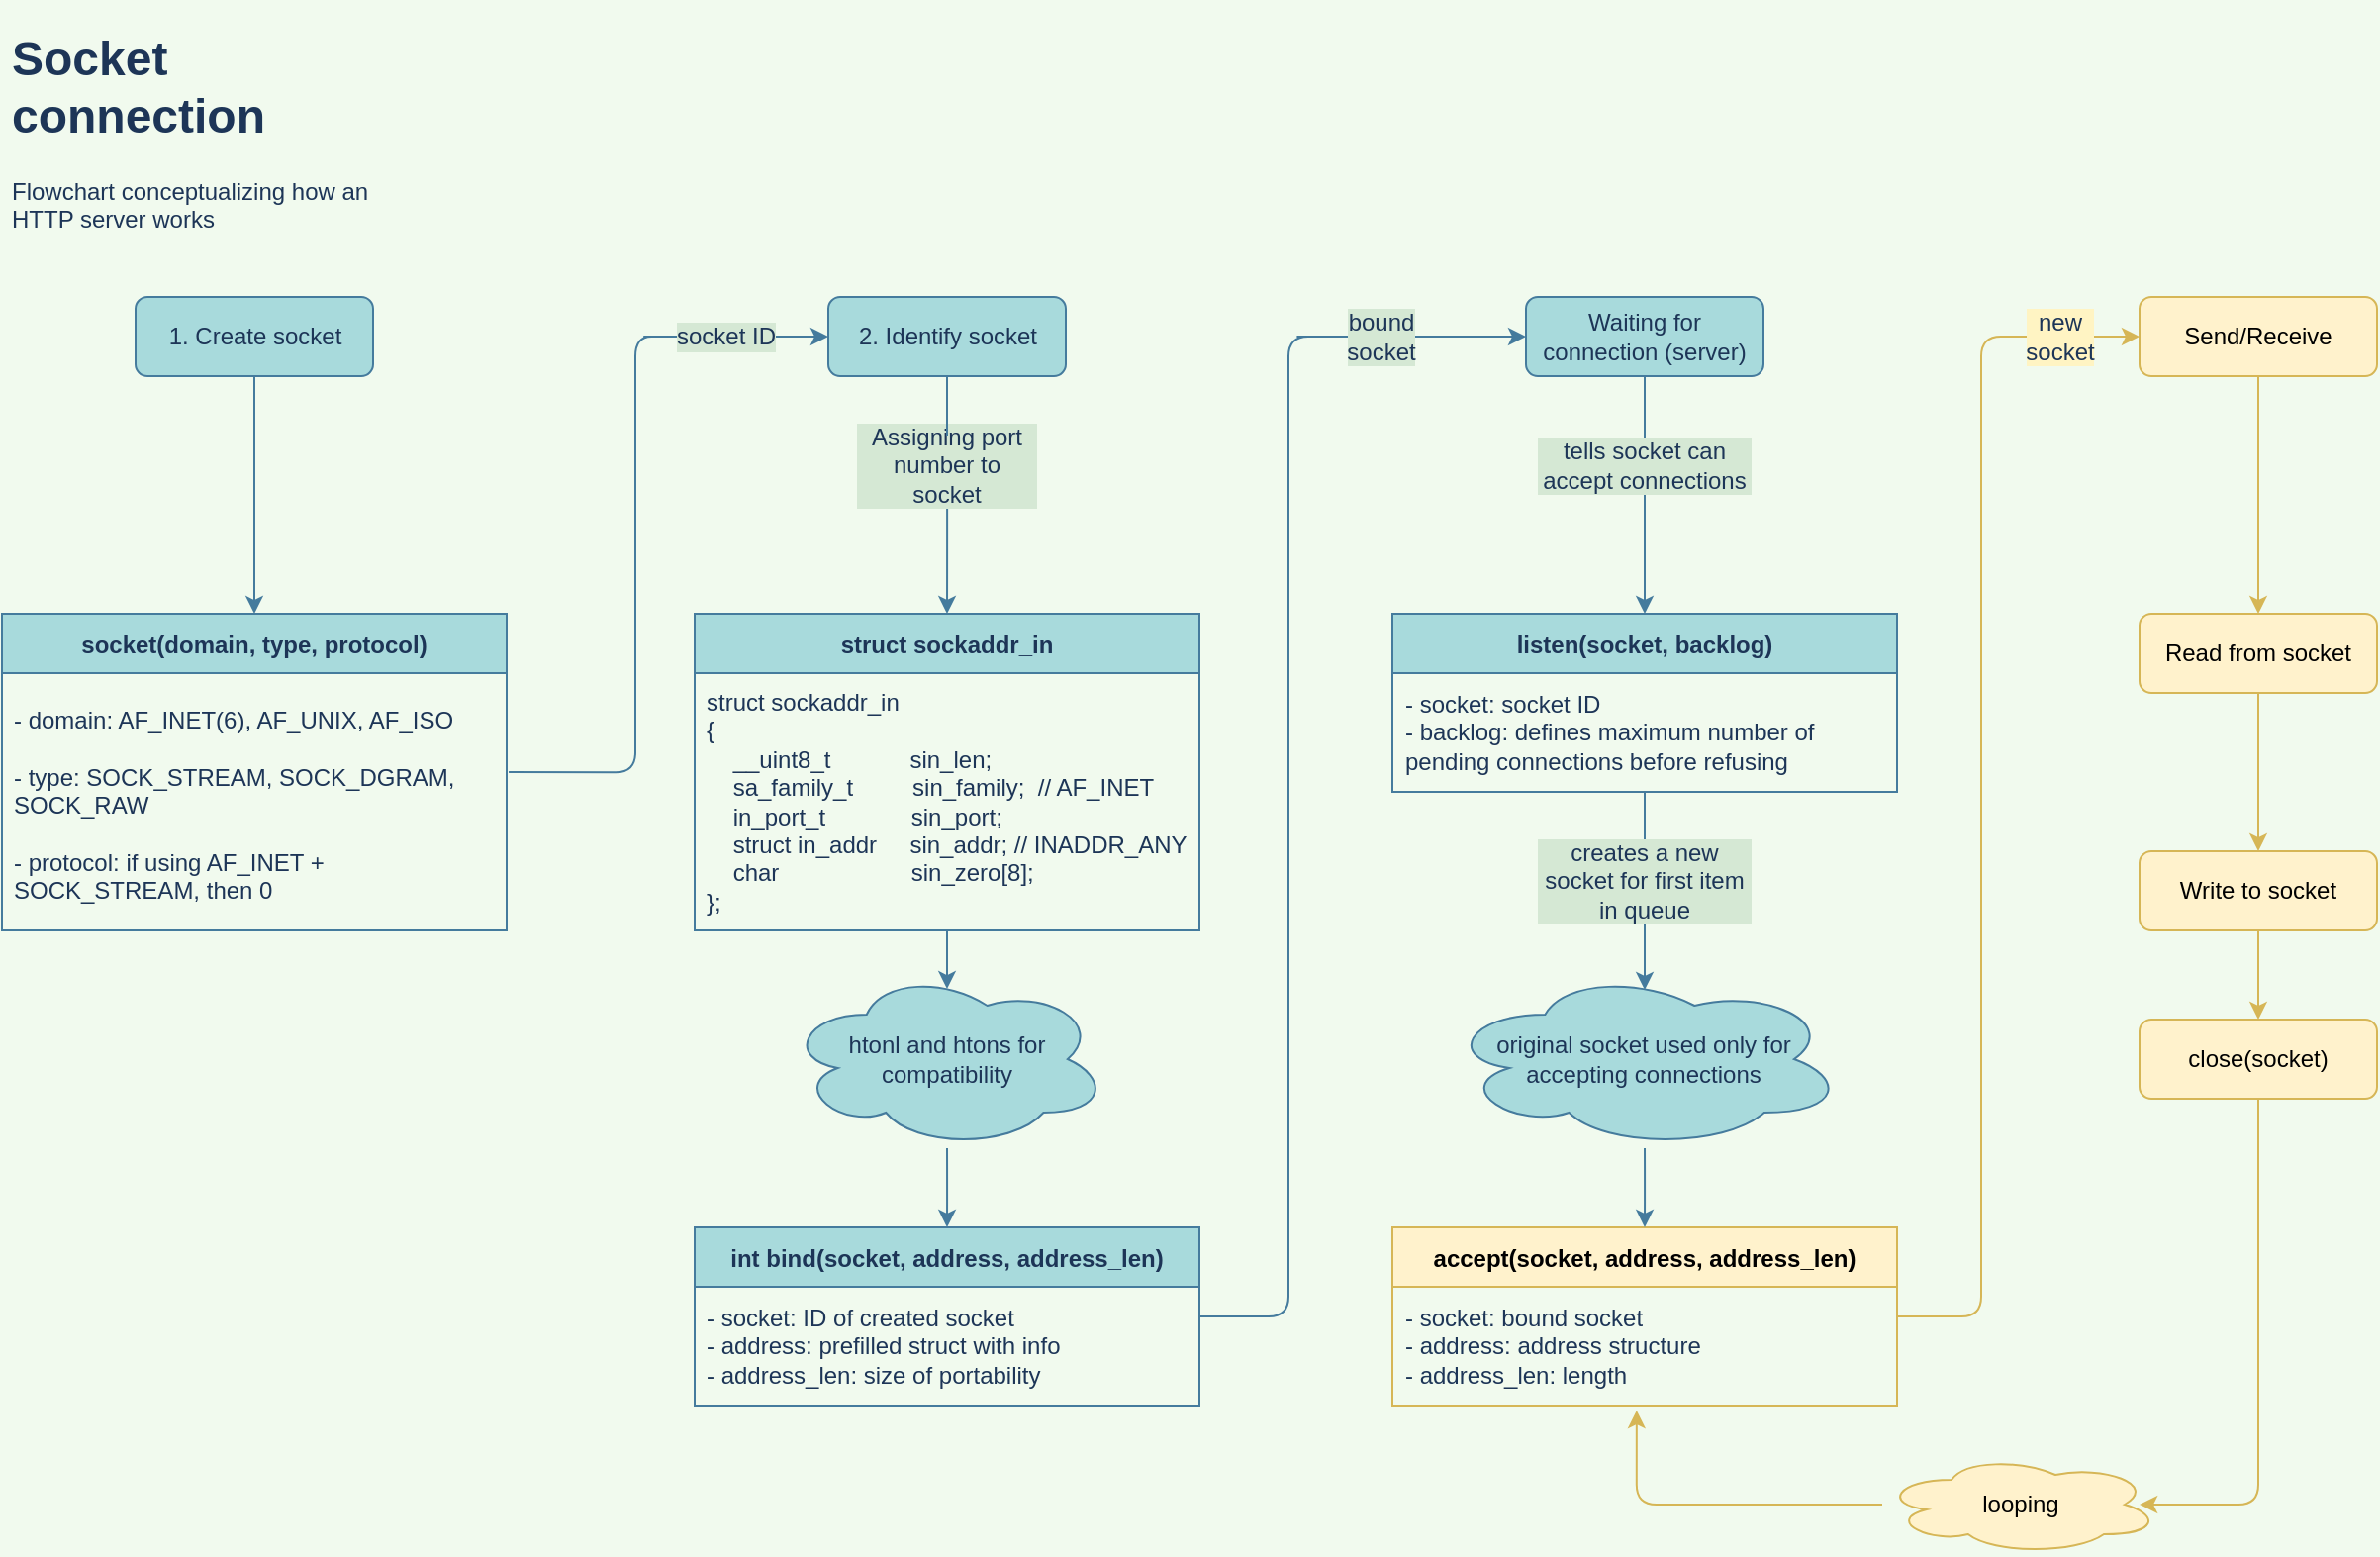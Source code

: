 <mxfile version="20.0.1" type="github">
  <diagram id="C5RBs43oDa-KdzZeNtuy" name="Page-1">
    <mxGraphModel dx="2393" dy="2183" grid="1" gridSize="10" guides="1" tooltips="1" connect="1" arrows="1" fold="1" page="1" pageScale="1" pageWidth="827" pageHeight="1169" background="#F1FAEE" math="0" shadow="0">
      <root>
        <mxCell id="WIyWlLk6GJQsqaUBKTNV-0" />
        <mxCell id="WIyWlLk6GJQsqaUBKTNV-1" parent="WIyWlLk6GJQsqaUBKTNV-0" />
        <mxCell id="5PsMOc1oZoJgJ5Payypp-0" value="&lt;h1&gt;Socket connection&lt;/h1&gt;&lt;p&gt;Flowchart conceptualizing how an HTTP server works&lt;/p&gt;" style="text;html=1;strokeColor=none;fillColor=none;spacing=5;spacingTop=-20;whiteSpace=wrap;overflow=hidden;rounded=0;sketch=0;fontColor=#1D3557;" vertex="1" parent="WIyWlLk6GJQsqaUBKTNV-1">
          <mxGeometry x="-30" y="-140" width="190" height="120" as="geometry" />
        </mxCell>
        <mxCell id="5PsMOc1oZoJgJ5Payypp-17" style="edgeStyle=orthogonalEdgeStyle;curved=0;rounded=1;sketch=0;orthogonalLoop=1;jettySize=auto;html=1;fontColor=#1D3557;strokeColor=#457B9D;fillColor=#A8DADC;" edge="1" parent="WIyWlLk6GJQsqaUBKTNV-1" source="5PsMOc1oZoJgJ5Payypp-1" target="5PsMOc1oZoJgJ5Payypp-13">
          <mxGeometry relative="1" as="geometry" />
        </mxCell>
        <mxCell id="5PsMOc1oZoJgJ5Payypp-1" value="1. Create socket" style="rounded=1;whiteSpace=wrap;html=1;fontSize=12;glass=0;strokeWidth=1;shadow=0;fillColor=#A8DADC;strokeColor=#457B9D;fontColor=#1D3557;" vertex="1" parent="WIyWlLk6GJQsqaUBKTNV-1">
          <mxGeometry x="37.5" width="120" height="40" as="geometry" />
        </mxCell>
        <mxCell id="5PsMOc1oZoJgJ5Payypp-20" style="edgeStyle=orthogonalEdgeStyle;curved=0;rounded=1;sketch=0;orthogonalLoop=1;jettySize=auto;html=1;entryX=0.5;entryY=0;entryDx=0;entryDy=0;fontColor=#1D3557;strokeColor=#457B9D;fillColor=#A8DADC;startArrow=none;" edge="1" parent="WIyWlLk6GJQsqaUBKTNV-1" source="5PsMOc1oZoJgJ5Payypp-21" target="5PsMOc1oZoJgJ5Payypp-18">
          <mxGeometry relative="1" as="geometry" />
        </mxCell>
        <mxCell id="5PsMOc1oZoJgJ5Payypp-2" value="2. Identify socket" style="rounded=1;whiteSpace=wrap;html=1;fontSize=12;glass=0;strokeWidth=1;shadow=0;fillColor=#A8DADC;strokeColor=#457B9D;fontColor=#1D3557;" vertex="1" parent="WIyWlLk6GJQsqaUBKTNV-1">
          <mxGeometry x="387.5" width="120" height="40" as="geometry" />
        </mxCell>
        <mxCell id="5PsMOc1oZoJgJ5Payypp-43" style="edgeStyle=orthogonalEdgeStyle;curved=0;rounded=1;sketch=0;orthogonalLoop=1;jettySize=auto;html=1;entryX=0.5;entryY=0;entryDx=0;entryDy=0;fontColor=#1D3557;strokeColor=#457B9D;fillColor=#A8DADC;" edge="1" parent="WIyWlLk6GJQsqaUBKTNV-1" source="5PsMOc1oZoJgJ5Payypp-3" target="5PsMOc1oZoJgJ5Payypp-41">
          <mxGeometry relative="1" as="geometry" />
        </mxCell>
        <mxCell id="5PsMOc1oZoJgJ5Payypp-3" value="Waiting for connection (server)" style="rounded=1;whiteSpace=wrap;html=1;fontSize=12;glass=0;strokeWidth=1;shadow=0;fillColor=#A8DADC;strokeColor=#457B9D;fontColor=#1D3557;" vertex="1" parent="WIyWlLk6GJQsqaUBKTNV-1">
          <mxGeometry x="740" width="120" height="40" as="geometry" />
        </mxCell>
        <mxCell id="5PsMOc1oZoJgJ5Payypp-68" style="edgeStyle=orthogonalEdgeStyle;curved=0;rounded=1;sketch=0;orthogonalLoop=1;jettySize=auto;html=1;entryX=0.5;entryY=0;entryDx=0;entryDy=0;fontColor=#1D3557;strokeColor=#d6b656;fillColor=#fff2cc;" edge="1" parent="WIyWlLk6GJQsqaUBKTNV-1" source="5PsMOc1oZoJgJ5Payypp-4" target="5PsMOc1oZoJgJ5Payypp-67">
          <mxGeometry relative="1" as="geometry" />
        </mxCell>
        <mxCell id="5PsMOc1oZoJgJ5Payypp-4" value="Send/Receive" style="rounded=1;whiteSpace=wrap;html=1;fontSize=12;glass=0;strokeWidth=1;shadow=0;fillColor=#fff2cc;strokeColor=#d6b656;" vertex="1" parent="WIyWlLk6GJQsqaUBKTNV-1">
          <mxGeometry x="1050" width="120" height="40" as="geometry" />
        </mxCell>
        <mxCell id="5PsMOc1oZoJgJ5Payypp-88" style="edgeStyle=orthogonalEdgeStyle;curved=0;rounded=1;sketch=0;orthogonalLoop=1;jettySize=auto;html=1;entryX=0.929;entryY=0.5;entryDx=0;entryDy=0;entryPerimeter=0;fontColor=#000000;strokeColor=#d6b656;fillColor=#fff2cc;" edge="1" parent="WIyWlLk6GJQsqaUBKTNV-1" source="5PsMOc1oZoJgJ5Payypp-5" target="5PsMOc1oZoJgJ5Payypp-84">
          <mxGeometry relative="1" as="geometry">
            <Array as="points">
              <mxPoint x="1110" y="610" />
            </Array>
          </mxGeometry>
        </mxCell>
        <mxCell id="5PsMOc1oZoJgJ5Payypp-5" value="close(socket)" style="rounded=1;whiteSpace=wrap;html=1;fontSize=12;glass=0;strokeWidth=1;shadow=0;fillColor=#fff2cc;strokeColor=#d6b656;" vertex="1" parent="WIyWlLk6GJQsqaUBKTNV-1">
          <mxGeometry x="1050" y="365" width="120" height="40" as="geometry" />
        </mxCell>
        <mxCell id="5PsMOc1oZoJgJ5Payypp-24" style="edgeStyle=orthogonalEdgeStyle;curved=0;rounded=1;sketch=0;orthogonalLoop=1;jettySize=auto;html=1;entryX=0;entryY=0.5;entryDx=0;entryDy=0;fontColor=#1D3557;strokeColor=#457B9D;fillColor=#A8DADC;startArrow=none;" edge="1" parent="WIyWlLk6GJQsqaUBKTNV-1" source="5PsMOc1oZoJgJ5Payypp-25" target="5PsMOc1oZoJgJ5Payypp-2">
          <mxGeometry relative="1" as="geometry">
            <mxPoint x="280" y="240" as="sourcePoint" />
            <Array as="points">
              <mxPoint x="290" y="20" />
            </Array>
          </mxGeometry>
        </mxCell>
        <mxCell id="5PsMOc1oZoJgJ5Payypp-13" value="socket(domain, type, protocol)" style="swimlane;fontStyle=1;childLayout=stackLayout;horizontal=1;startSize=30;horizontalStack=0;resizeParent=1;resizeParentMax=0;resizeLast=0;collapsible=1;marginBottom=0;rounded=0;sketch=0;fontColor=#1D3557;strokeColor=#457B9D;fillColor=#A8DADC;" vertex="1" parent="WIyWlLk6GJQsqaUBKTNV-1">
          <mxGeometry x="-30" y="160" width="255" height="160" as="geometry" />
        </mxCell>
        <mxCell id="5PsMOc1oZoJgJ5Payypp-15" value="&#xa;- domain: AF_INET(6), AF_UNIX, AF_ISO&#xa;&#xa;- type: SOCK_STREAM, SOCK_DGRAM, SOCK_RAW&#xa;&#xa;- protocol: if using AF_INET + SOCK_STREAM, then 0&#xa;" style="text;strokeColor=none;fillColor=none;align=left;verticalAlign=middle;spacingLeft=4;spacingRight=4;overflow=hidden;points=[[0,0.5],[1,0.5]];portConstraint=eastwest;rotatable=0;rounded=0;sketch=0;fontColor=#1D3557;fontStyle=0;whiteSpace=wrap;" vertex="1" parent="5PsMOc1oZoJgJ5Payypp-13">
          <mxGeometry y="30" width="255" height="130" as="geometry" />
        </mxCell>
        <mxCell id="5PsMOc1oZoJgJ5Payypp-33" style="edgeStyle=orthogonalEdgeStyle;curved=0;rounded=1;sketch=0;orthogonalLoop=1;jettySize=auto;html=1;entryX=0.5;entryY=0.106;entryDx=0;entryDy=0;entryPerimeter=0;fontColor=#1D3557;strokeColor=#457B9D;fillColor=#A8DADC;" edge="1" parent="WIyWlLk6GJQsqaUBKTNV-1" source="5PsMOc1oZoJgJ5Payypp-18" target="5PsMOc1oZoJgJ5Payypp-32">
          <mxGeometry relative="1" as="geometry" />
        </mxCell>
        <mxCell id="5PsMOc1oZoJgJ5Payypp-18" value="struct sockaddr_in" style="swimlane;fontStyle=1;childLayout=stackLayout;horizontal=1;startSize=30;horizontalStack=0;resizeParent=1;resizeParentMax=0;resizeLast=0;collapsible=1;marginBottom=0;rounded=0;sketch=0;fontColor=#1D3557;strokeColor=#457B9D;fillColor=#A8DADC;" vertex="1" parent="WIyWlLk6GJQsqaUBKTNV-1">
          <mxGeometry x="320" y="160" width="255" height="160" as="geometry" />
        </mxCell>
        <mxCell id="5PsMOc1oZoJgJ5Payypp-29" value="struct sockaddr_in &#xa;{ &#xa;    __uint8_t            sin_len; &#xa;    sa_family_t         sin_family;  // AF_INET&#xa;    in_port_t             sin_port; &#xa;    struct in_addr     sin_addr; // INADDR_ANY&#xa;    char                    sin_zero[8]; &#xa;};" style="text;strokeColor=none;fillColor=none;align=left;verticalAlign=middle;spacingLeft=4;spacingRight=4;overflow=hidden;points=[[0,0.5],[1,0.5]];portConstraint=eastwest;rotatable=0;rounded=0;sketch=0;fontColor=#1D3557;fontStyle=0;whiteSpace=wrap;" vertex="1" parent="5PsMOc1oZoJgJ5Payypp-18">
          <mxGeometry y="30" width="255" height="130" as="geometry" />
        </mxCell>
        <mxCell id="5PsMOc1oZoJgJ5Payypp-36" style="edgeStyle=orthogonalEdgeStyle;curved=0;rounded=1;sketch=0;orthogonalLoop=1;jettySize=auto;html=1;entryX=0;entryY=0.5;entryDx=0;entryDy=0;fontColor=#1D3557;strokeColor=#457B9D;fillColor=#A8DADC;startArrow=none;" edge="1" parent="WIyWlLk6GJQsqaUBKTNV-1" source="5PsMOc1oZoJgJ5Payypp-39" target="5PsMOc1oZoJgJ5Payypp-3">
          <mxGeometry relative="1" as="geometry">
            <mxPoint x="650" y="20" as="sourcePoint" />
            <Array as="points">
              <mxPoint x="620" y="20" />
            </Array>
          </mxGeometry>
        </mxCell>
        <mxCell id="5PsMOc1oZoJgJ5Payypp-22" value="int bind(socket, address, address_len)" style="swimlane;fontStyle=1;childLayout=stackLayout;horizontal=1;startSize=30;horizontalStack=0;resizeParent=1;resizeParentMax=0;resizeLast=0;collapsible=1;marginBottom=0;rounded=0;sketch=0;fontColor=#1D3557;strokeColor=#457B9D;fillColor=#A8DADC;" vertex="1" parent="WIyWlLk6GJQsqaUBKTNV-1">
          <mxGeometry x="320" y="470" width="255" height="90" as="geometry" />
        </mxCell>
        <mxCell id="5PsMOc1oZoJgJ5Payypp-35" value="- socket: ID of created socket&#xa;- address: prefilled struct with info&#xa;- address_len: size of portability" style="text;strokeColor=none;fillColor=none;align=left;verticalAlign=middle;spacingLeft=4;spacingRight=4;overflow=hidden;points=[[0,0.5],[1,0.5]];portConstraint=eastwest;rotatable=0;rounded=0;sketch=0;fontColor=#1D3557;fontStyle=0;whiteSpace=wrap;" vertex="1" parent="5PsMOc1oZoJgJ5Payypp-22">
          <mxGeometry y="30" width="255" height="60" as="geometry" />
        </mxCell>
        <mxCell id="5PsMOc1oZoJgJ5Payypp-21" value="Assigning port number to socket" style="text;html=1;strokeColor=none;fillColor=none;align=center;verticalAlign=middle;whiteSpace=wrap;rounded=0;sketch=0;fontColor=#1D3557;labelBackgroundColor=#D5E8D4;" vertex="1" parent="WIyWlLk6GJQsqaUBKTNV-1">
          <mxGeometry x="401.25" y="70" width="92.5" height="30" as="geometry" />
        </mxCell>
        <mxCell id="5PsMOc1oZoJgJ5Payypp-27" value="" style="edgeStyle=orthogonalEdgeStyle;curved=0;rounded=1;sketch=0;orthogonalLoop=1;jettySize=auto;html=1;entryX=0.5;entryY=0;entryDx=0;entryDy=0;fontColor=#1D3557;strokeColor=#457B9D;fillColor=#A8DADC;endArrow=none;" edge="1" parent="WIyWlLk6GJQsqaUBKTNV-1" source="5PsMOc1oZoJgJ5Payypp-2" target="5PsMOc1oZoJgJ5Payypp-21">
          <mxGeometry relative="1" as="geometry">
            <mxPoint x="447.5" y="40" as="sourcePoint" />
            <mxPoint x="447.5" y="160" as="targetPoint" />
          </mxGeometry>
        </mxCell>
        <mxCell id="5PsMOc1oZoJgJ5Payypp-34" style="edgeStyle=orthogonalEdgeStyle;curved=0;rounded=1;sketch=0;orthogonalLoop=1;jettySize=auto;html=1;entryX=0.5;entryY=0;entryDx=0;entryDy=0;fontColor=#1D3557;strokeColor=#457B9D;fillColor=#A8DADC;" edge="1" parent="WIyWlLk6GJQsqaUBKTNV-1" source="5PsMOc1oZoJgJ5Payypp-32" target="5PsMOc1oZoJgJ5Payypp-22">
          <mxGeometry relative="1" as="geometry" />
        </mxCell>
        <mxCell id="5PsMOc1oZoJgJ5Payypp-32" value="htonl and htons for compatibility" style="ellipse;shape=cloud;whiteSpace=wrap;html=1;rounded=0;sketch=0;fontColor=#1D3557;strokeColor=#457B9D;fillColor=#A8DADC;" vertex="1" parent="WIyWlLk6GJQsqaUBKTNV-1">
          <mxGeometry x="366.25" y="340" width="162.5" height="90" as="geometry" />
        </mxCell>
        <mxCell id="5PsMOc1oZoJgJ5Payypp-38" value="" style="edgeStyle=orthogonalEdgeStyle;curved=0;rounded=1;sketch=0;orthogonalLoop=1;jettySize=auto;html=1;entryX=0;entryY=0.5;entryDx=0;entryDy=0;fontColor=#1D3557;strokeColor=#457B9D;fillColor=#A8DADC;endArrow=none;" edge="1" parent="WIyWlLk6GJQsqaUBKTNV-1" source="5PsMOc1oZoJgJ5Payypp-22">
          <mxGeometry relative="1" as="geometry">
            <mxPoint x="575" y="515" as="sourcePoint" />
            <mxPoint x="650" y="20" as="targetPoint" />
            <Array as="points">
              <mxPoint x="620" y="515" />
            </Array>
          </mxGeometry>
        </mxCell>
        <mxCell id="5PsMOc1oZoJgJ5Payypp-39" value="bound&lt;br&gt;socket" style="text;html=1;strokeColor=none;fillColor=none;align=center;verticalAlign=middle;whiteSpace=wrap;rounded=0;sketch=0;fontColor=#1D3557;labelBackgroundColor=#D5E8D4;" vertex="1" parent="WIyWlLk6GJQsqaUBKTNV-1">
          <mxGeometry x="637" y="5" width="60" height="30" as="geometry" />
        </mxCell>
        <mxCell id="5PsMOc1oZoJgJ5Payypp-40" value="" style="edgeStyle=orthogonalEdgeStyle;curved=0;rounded=1;sketch=0;orthogonalLoop=1;jettySize=auto;html=1;entryX=0;entryY=0.5;entryDx=0;entryDy=0;fontColor=#1D3557;strokeColor=#457B9D;fillColor=#A8DADC;startArrow=none;endArrow=none;" edge="1" parent="WIyWlLk6GJQsqaUBKTNV-1" target="5PsMOc1oZoJgJ5Payypp-39">
          <mxGeometry relative="1" as="geometry">
            <mxPoint x="650" y="20" as="sourcePoint" />
            <mxPoint x="730" y="20" as="targetPoint" />
            <Array as="points" />
          </mxGeometry>
        </mxCell>
        <mxCell id="5PsMOc1oZoJgJ5Payypp-54" style="edgeStyle=orthogonalEdgeStyle;curved=0;rounded=1;sketch=0;orthogonalLoop=1;jettySize=auto;html=1;entryX=0.5;entryY=0.111;entryDx=0;entryDy=0;entryPerimeter=0;fontColor=#1D3557;strokeColor=#457B9D;fillColor=#A8DADC;" edge="1" parent="WIyWlLk6GJQsqaUBKTNV-1" source="5PsMOc1oZoJgJ5Payypp-41" target="5PsMOc1oZoJgJ5Payypp-53">
          <mxGeometry relative="1" as="geometry" />
        </mxCell>
        <mxCell id="5PsMOc1oZoJgJ5Payypp-41" value="listen(socket, backlog)" style="swimlane;fontStyle=1;childLayout=stackLayout;horizontal=1;startSize=30;horizontalStack=0;resizeParent=1;resizeParentMax=0;resizeLast=0;collapsible=1;marginBottom=0;rounded=0;sketch=0;fontColor=#1D3557;strokeColor=#457B9D;fillColor=#A8DADC;" vertex="1" parent="WIyWlLk6GJQsqaUBKTNV-1">
          <mxGeometry x="672.5" y="160" width="255" height="90" as="geometry" />
        </mxCell>
        <mxCell id="5PsMOc1oZoJgJ5Payypp-46" value="- socket: socket ID&#xa;- backlog: defines maximum number of pending connections before refusing" style="text;strokeColor=none;fillColor=none;align=left;verticalAlign=middle;spacingLeft=4;spacingRight=4;overflow=hidden;points=[[0,0.5],[1,0.5]];portConstraint=eastwest;rotatable=0;rounded=0;sketch=0;fontColor=#1D3557;fontStyle=0;whiteSpace=wrap;" vertex="1" parent="5PsMOc1oZoJgJ5Payypp-41">
          <mxGeometry y="30" width="255" height="60" as="geometry" />
        </mxCell>
        <mxCell id="5PsMOc1oZoJgJ5Payypp-44" value="tells socket can accept connections" style="text;html=1;strokeColor=none;fillColor=none;align=center;verticalAlign=middle;whiteSpace=wrap;rounded=0;labelBackgroundColor=#D5E8D4;sketch=0;fontColor=#1D3557;" vertex="1" parent="WIyWlLk6GJQsqaUBKTNV-1">
          <mxGeometry x="745" y="70" width="110" height="30" as="geometry" />
        </mxCell>
        <mxCell id="5PsMOc1oZoJgJ5Payypp-63" style="edgeStyle=orthogonalEdgeStyle;curved=0;rounded=1;sketch=0;orthogonalLoop=1;jettySize=auto;html=1;entryX=0;entryY=0.5;entryDx=0;entryDy=0;fontColor=#FFF4C3;strokeColor=#d6b656;fillColor=#fff2cc;" edge="1" parent="WIyWlLk6GJQsqaUBKTNV-1" source="5PsMOc1oZoJgJ5Payypp-47" target="5PsMOc1oZoJgJ5Payypp-4">
          <mxGeometry relative="1" as="geometry">
            <Array as="points">
              <mxPoint x="970" y="515" />
              <mxPoint x="970" y="20" />
            </Array>
          </mxGeometry>
        </mxCell>
        <mxCell id="5PsMOc1oZoJgJ5Payypp-47" value="accept(socket, address, address_len)" style="swimlane;fontStyle=1;childLayout=stackLayout;horizontal=1;startSize=30;horizontalStack=0;resizeParent=1;resizeParentMax=0;resizeLast=0;collapsible=1;marginBottom=0;rounded=0;sketch=0;strokeColor=#d6b656;fillColor=#fff2cc;" vertex="1" parent="WIyWlLk6GJQsqaUBKTNV-1">
          <mxGeometry x="672.5" y="470" width="255" height="90" as="geometry" />
        </mxCell>
        <mxCell id="5PsMOc1oZoJgJ5Payypp-48" value="- socket: bound socket&#xa;- address: address structure&#xa;- address_len: length" style="text;strokeColor=none;fillColor=none;align=left;verticalAlign=middle;spacingLeft=4;spacingRight=4;overflow=hidden;points=[[0,0.5],[1,0.5]];portConstraint=eastwest;rotatable=0;rounded=0;sketch=0;fontColor=#1D3557;fontStyle=0;whiteSpace=wrap;" vertex="1" parent="5PsMOc1oZoJgJ5Payypp-47">
          <mxGeometry y="30" width="255" height="60" as="geometry" />
        </mxCell>
        <mxCell id="5PsMOc1oZoJgJ5Payypp-50" value="creates a new socket for first item in queue" style="text;html=1;strokeColor=none;fillColor=none;align=center;verticalAlign=middle;whiteSpace=wrap;rounded=0;labelBackgroundColor=#D5E8D4;sketch=0;fontColor=#1D3557;" vertex="1" parent="WIyWlLk6GJQsqaUBKTNV-1">
          <mxGeometry x="745" y="280" width="110" height="30" as="geometry" />
        </mxCell>
        <mxCell id="5PsMOc1oZoJgJ5Payypp-56" style="edgeStyle=orthogonalEdgeStyle;curved=0;rounded=1;sketch=0;orthogonalLoop=1;jettySize=auto;html=1;fontColor=#1D3557;strokeColor=#457B9D;fillColor=#A8DADC;" edge="1" parent="WIyWlLk6GJQsqaUBKTNV-1" source="5PsMOc1oZoJgJ5Payypp-53" target="5PsMOc1oZoJgJ5Payypp-47">
          <mxGeometry relative="1" as="geometry" />
        </mxCell>
        <mxCell id="5PsMOc1oZoJgJ5Payypp-53" value="original socket used only for accepting connections" style="ellipse;shape=cloud;whiteSpace=wrap;html=1;rounded=0;sketch=0;fontColor=#1D3557;strokeColor=#457B9D;fillColor=#A8DADC;" vertex="1" parent="WIyWlLk6GJQsqaUBKTNV-1">
          <mxGeometry x="699.38" y="340" width="201.25" height="90" as="geometry" />
        </mxCell>
        <mxCell id="5PsMOc1oZoJgJ5Payypp-25" value="socket ID" style="text;html=1;strokeColor=none;fillColor=none;align=center;verticalAlign=middle;whiteSpace=wrap;rounded=0;sketch=0;fontColor=#1D3557;labelBackgroundColor=#D5E8D4;" vertex="1" parent="WIyWlLk6GJQsqaUBKTNV-1">
          <mxGeometry x="306.25" y="5" width="60" height="30" as="geometry" />
        </mxCell>
        <mxCell id="5PsMOc1oZoJgJ5Payypp-59" value="" style="edgeStyle=orthogonalEdgeStyle;curved=0;rounded=1;sketch=0;orthogonalLoop=1;jettySize=auto;html=1;entryX=0;entryY=0.5;entryDx=0;entryDy=0;fontColor=#1D3557;strokeColor=#457B9D;fillColor=#A8DADC;startArrow=none;endArrow=none;exitX=1.004;exitY=0.385;exitDx=0;exitDy=0;exitPerimeter=0;" edge="1" parent="WIyWlLk6GJQsqaUBKTNV-1" source="5PsMOc1oZoJgJ5Payypp-15" target="5PsMOc1oZoJgJ5Payypp-25">
          <mxGeometry relative="1" as="geometry">
            <mxPoint x="280" y="240" as="sourcePoint" />
            <mxPoint x="387.5" y="20" as="targetPoint" />
            <Array as="points">
              <mxPoint x="290" y="240" />
              <mxPoint x="290" y="20" />
            </Array>
          </mxGeometry>
        </mxCell>
        <mxCell id="5PsMOc1oZoJgJ5Payypp-64" value="new&lt;br&gt;socket" style="text;html=1;strokeColor=none;fillColor=none;align=center;verticalAlign=middle;whiteSpace=wrap;rounded=0;sketch=0;fontColor=#1D3557;labelBackgroundColor=#FFF4C3;" vertex="1" parent="WIyWlLk6GJQsqaUBKTNV-1">
          <mxGeometry x="980" y="5" width="60" height="30" as="geometry" />
        </mxCell>
        <mxCell id="5PsMOc1oZoJgJ5Payypp-70" style="edgeStyle=orthogonalEdgeStyle;curved=0;rounded=1;sketch=0;orthogonalLoop=1;jettySize=auto;html=1;entryX=0.5;entryY=0;entryDx=0;entryDy=0;fontColor=#1D3557;strokeColor=#d6b656;fillColor=#fff2cc;" edge="1" parent="WIyWlLk6GJQsqaUBKTNV-1" source="5PsMOc1oZoJgJ5Payypp-67" target="5PsMOc1oZoJgJ5Payypp-69">
          <mxGeometry relative="1" as="geometry" />
        </mxCell>
        <mxCell id="5PsMOc1oZoJgJ5Payypp-67" value="Read from socket" style="rounded=1;whiteSpace=wrap;html=1;fontSize=12;glass=0;strokeWidth=1;shadow=0;fillColor=#fff2cc;strokeColor=#d6b656;" vertex="1" parent="WIyWlLk6GJQsqaUBKTNV-1">
          <mxGeometry x="1050" y="160" width="120" height="40" as="geometry" />
        </mxCell>
        <mxCell id="5PsMOc1oZoJgJ5Payypp-78" style="edgeStyle=orthogonalEdgeStyle;curved=0;rounded=1;sketch=0;orthogonalLoop=1;jettySize=auto;html=1;entryX=0.5;entryY=0;entryDx=0;entryDy=0;fontColor=#1D3557;strokeColor=#d6b656;fillColor=#fff2cc;" edge="1" parent="WIyWlLk6GJQsqaUBKTNV-1" source="5PsMOc1oZoJgJ5Payypp-69" target="5PsMOc1oZoJgJ5Payypp-5">
          <mxGeometry relative="1" as="geometry" />
        </mxCell>
        <mxCell id="5PsMOc1oZoJgJ5Payypp-69" value="Write to socket" style="rounded=1;whiteSpace=wrap;html=1;fontSize=12;glass=0;strokeWidth=1;shadow=0;fillColor=#fff2cc;strokeColor=#d6b656;" vertex="1" parent="WIyWlLk6GJQsqaUBKTNV-1">
          <mxGeometry x="1050" y="280" width="120" height="40" as="geometry" />
        </mxCell>
        <mxCell id="5PsMOc1oZoJgJ5Payypp-87" style="edgeStyle=orthogonalEdgeStyle;curved=0;rounded=1;sketch=0;orthogonalLoop=1;jettySize=auto;html=1;entryX=0.484;entryY=1.042;entryDx=0;entryDy=0;entryPerimeter=0;fontColor=#000000;strokeColor=#d6b656;fillColor=#fff2cc;" edge="1" parent="WIyWlLk6GJQsqaUBKTNV-1" source="5PsMOc1oZoJgJ5Payypp-84" target="5PsMOc1oZoJgJ5Payypp-48">
          <mxGeometry relative="1" as="geometry">
            <Array as="points">
              <mxPoint x="796" y="610" />
            </Array>
          </mxGeometry>
        </mxCell>
        <mxCell id="5PsMOc1oZoJgJ5Payypp-84" value="looping" style="ellipse;shape=cloud;whiteSpace=wrap;html=1;rounded=0;sketch=0;strokeColor=#d6b656;fillColor=#fff2cc;" vertex="1" parent="WIyWlLk6GJQsqaUBKTNV-1">
          <mxGeometry x="920" y="585" width="140" height="50" as="geometry" />
        </mxCell>
      </root>
    </mxGraphModel>
  </diagram>
</mxfile>
